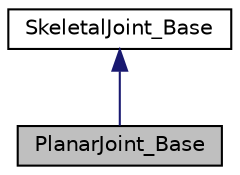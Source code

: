 digraph "PlanarJoint_Base"
{
  edge [fontname="Helvetica",fontsize="10",labelfontname="Helvetica",labelfontsize="10"];
  node [fontname="Helvetica",fontsize="10",shape=record];
  Node0 [label="PlanarJoint_Base",height=0.2,width=0.4,color="black", fillcolor="grey75", style="filled", fontcolor="black"];
  Node1 -> Node0 [dir="back",color="midnightblue",fontsize="10",style="solid"];
  Node1 [label="SkeletalJoint_Base",height=0.2,width=0.4,color="black", fillcolor="white", style="filled",URL="$class_skeletal_joint___base.html",tooltip="Represents a moving joint between two nodes. "];
}
